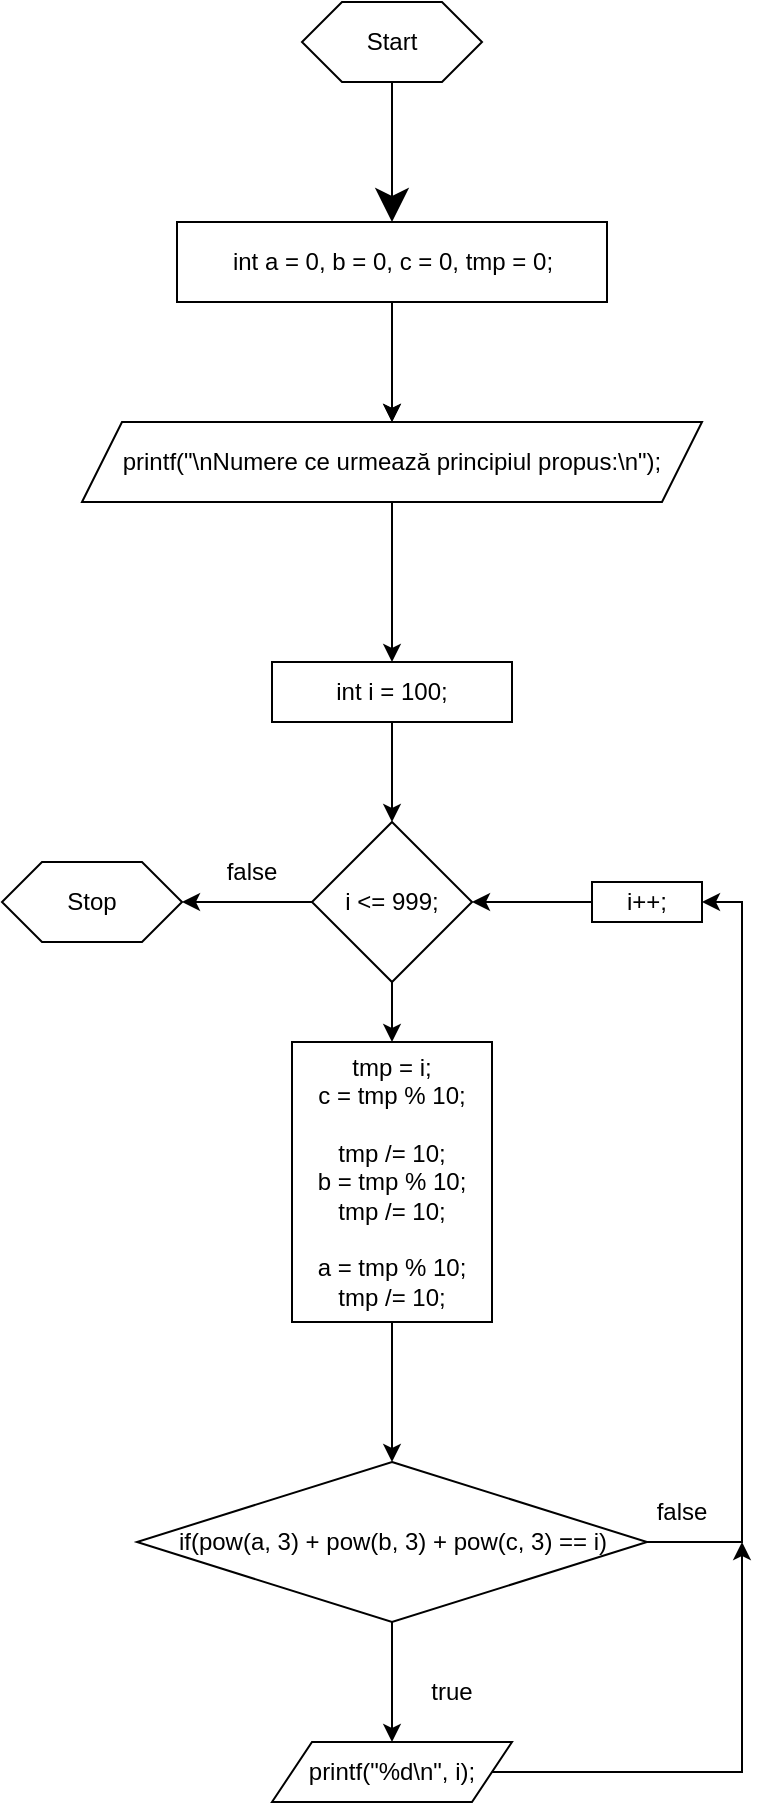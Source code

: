 <mxfile version="15.9.4" type="device"><diagram id="nnQUtWAJWJH2Qj9a5f4x" name="Page-1"><mxGraphModel dx="1061" dy="2091" grid="1" gridSize="10" guides="1" tooltips="1" connect="1" arrows="1" fold="1" page="1" pageScale="1" pageWidth="850" pageHeight="1100" math="0" shadow="0"><root><mxCell id="0"/><mxCell id="1" parent="0"/><mxCell id="dOl9QHobd6T0wglWc3a1-1" value="Start" style="shape=hexagon;perimeter=hexagonPerimeter2;whiteSpace=wrap;html=1;fixedSize=1;hachureGap=4;pointerEvents=0;" parent="1" vertex="1"><mxGeometry x="150" y="-390" width="90" height="40" as="geometry"/></mxCell><mxCell id="dOl9QHobd6T0wglWc3a1-58" value="" style="endArrow=classic;html=1;startSize=14;endSize=14;sourcePerimeterSpacing=8;targetPerimeterSpacing=8;exitX=0.5;exitY=1;exitDx=0;exitDy=0;entryX=0.5;entryY=0;entryDx=0;entryDy=0;" parent="1" source="dOl9QHobd6T0wglWc3a1-1" edge="1" target="CpdCPy6L89_F3SrAanfq-1"><mxGeometry width="50" height="50" relative="1" as="geometry"><mxPoint x="280" y="-300" as="sourcePoint"/><mxPoint x="195" y="-290" as="targetPoint"/></mxGeometry></mxCell><mxCell id="CpdCPy6L89_F3SrAanfq-3" value="" style="edgeStyle=orthogonalEdgeStyle;rounded=0;orthogonalLoop=1;jettySize=auto;html=1;" edge="1" parent="1" source="CpdCPy6L89_F3SrAanfq-1" target="CpdCPy6L89_F3SrAanfq-2"><mxGeometry relative="1" as="geometry"/></mxCell><mxCell id="CpdCPy6L89_F3SrAanfq-4" value="" style="edgeStyle=orthogonalEdgeStyle;rounded=0;orthogonalLoop=1;jettySize=auto;html=1;" edge="1" parent="1" source="CpdCPy6L89_F3SrAanfq-1" target="CpdCPy6L89_F3SrAanfq-2"><mxGeometry relative="1" as="geometry"/></mxCell><mxCell id="CpdCPy6L89_F3SrAanfq-1" value="int a = 0, b = 0, c = 0, tmp = 0;" style="rounded=0;whiteSpace=wrap;html=1;" vertex="1" parent="1"><mxGeometry x="87.5" y="-280" width="215" height="40" as="geometry"/></mxCell><mxCell id="CpdCPy6L89_F3SrAanfq-7" value="" style="edgeStyle=orthogonalEdgeStyle;rounded=0;orthogonalLoop=1;jettySize=auto;html=1;" edge="1" parent="1" source="CpdCPy6L89_F3SrAanfq-2" target="CpdCPy6L89_F3SrAanfq-6"><mxGeometry relative="1" as="geometry"/></mxCell><mxCell id="CpdCPy6L89_F3SrAanfq-2" value="printf(&quot;\nNumere ce urmează principiul propus:\n&quot;);" style="shape=parallelogram;perimeter=parallelogramPerimeter;whiteSpace=wrap;html=1;fixedSize=1;" vertex="1" parent="1"><mxGeometry x="40" y="-180" width="310" height="40" as="geometry"/></mxCell><mxCell id="CpdCPy6L89_F3SrAanfq-9" value="" style="edgeStyle=orthogonalEdgeStyle;rounded=0;orthogonalLoop=1;jettySize=auto;html=1;" edge="1" parent="1" source="CpdCPy6L89_F3SrAanfq-6" target="CpdCPy6L89_F3SrAanfq-8"><mxGeometry relative="1" as="geometry"/></mxCell><mxCell id="CpdCPy6L89_F3SrAanfq-6" value="int i = 100;" style="rounded=0;whiteSpace=wrap;html=1;" vertex="1" parent="1"><mxGeometry x="135" y="-60" width="120" height="30" as="geometry"/></mxCell><mxCell id="CpdCPy6L89_F3SrAanfq-12" value="" style="edgeStyle=orthogonalEdgeStyle;rounded=0;orthogonalLoop=1;jettySize=auto;html=1;" edge="1" parent="1" source="CpdCPy6L89_F3SrAanfq-8" target="CpdCPy6L89_F3SrAanfq-10"><mxGeometry relative="1" as="geometry"/></mxCell><mxCell id="CpdCPy6L89_F3SrAanfq-22" value="" style="edgeStyle=orthogonalEdgeStyle;rounded=0;orthogonalLoop=1;jettySize=auto;html=1;" edge="1" parent="1" source="CpdCPy6L89_F3SrAanfq-8" target="CpdCPy6L89_F3SrAanfq-21"><mxGeometry relative="1" as="geometry"/></mxCell><mxCell id="CpdCPy6L89_F3SrAanfq-8" value="i &lt;= 999;" style="rhombus;whiteSpace=wrap;html=1;" vertex="1" parent="1"><mxGeometry x="155" y="20" width="80" height="80" as="geometry"/></mxCell><mxCell id="CpdCPy6L89_F3SrAanfq-14" value="" style="edgeStyle=orthogonalEdgeStyle;rounded=0;orthogonalLoop=1;jettySize=auto;html=1;" edge="1" parent="1" source="CpdCPy6L89_F3SrAanfq-10" target="CpdCPy6L89_F3SrAanfq-13"><mxGeometry relative="1" as="geometry"/></mxCell><mxCell id="CpdCPy6L89_F3SrAanfq-10" value="tmp = i; &lt;br&gt;c = tmp % 10; &lt;br&gt;&lt;br&gt;tmp /= 10; &lt;br&gt;b = tmp % 10;&lt;br&gt;tmp /= 10; &lt;br&gt;&lt;br&gt;a = tmp % 10; &lt;br&gt;tmp /= 10;" style="rounded=0;whiteSpace=wrap;html=1;" vertex="1" parent="1"><mxGeometry x="145" y="130" width="100" height="140" as="geometry"/></mxCell><mxCell id="CpdCPy6L89_F3SrAanfq-18" style="edgeStyle=orthogonalEdgeStyle;rounded=0;orthogonalLoop=1;jettySize=auto;html=1;" edge="1" parent="1" source="CpdCPy6L89_F3SrAanfq-13"><mxGeometry relative="1" as="geometry"><mxPoint x="350" y="60" as="targetPoint"/><Array as="points"><mxPoint x="370" y="380"/><mxPoint x="370" y="60"/></Array></mxGeometry></mxCell><mxCell id="CpdCPy6L89_F3SrAanfq-13" value="if(pow(a, 3) + pow(b, 3) + pow(c, 3) == i)" style="rhombus;whiteSpace=wrap;html=1;" vertex="1" parent="1"><mxGeometry x="67.5" y="340" width="255" height="80" as="geometry"/></mxCell><mxCell id="CpdCPy6L89_F3SrAanfq-15" value="" style="endArrow=classic;html=1;rounded=0;exitX=0.5;exitY=1;exitDx=0;exitDy=0;" edge="1" parent="1" source="CpdCPy6L89_F3SrAanfq-13" target="CpdCPy6L89_F3SrAanfq-16"><mxGeometry width="50" height="50" relative="1" as="geometry"><mxPoint x="150" y="520" as="sourcePoint"/><mxPoint x="200" y="470" as="targetPoint"/></mxGeometry></mxCell><mxCell id="CpdCPy6L89_F3SrAanfq-20" style="edgeStyle=orthogonalEdgeStyle;rounded=0;orthogonalLoop=1;jettySize=auto;html=1;entryX=1;entryY=1;entryDx=0;entryDy=0;" edge="1" parent="1" source="CpdCPy6L89_F3SrAanfq-16" target="CpdCPy6L89_F3SrAanfq-19"><mxGeometry relative="1" as="geometry"/></mxCell><mxCell id="CpdCPy6L89_F3SrAanfq-16" value="printf(&quot;%d\n&quot;, i);" style="shape=parallelogram;perimeter=parallelogramPerimeter;whiteSpace=wrap;html=1;fixedSize=1;" vertex="1" parent="1"><mxGeometry x="135" y="480" width="120" height="30" as="geometry"/></mxCell><mxCell id="CpdCPy6L89_F3SrAanfq-17" value="true" style="text;html=1;strokeColor=none;fillColor=none;align=center;verticalAlign=middle;whiteSpace=wrap;rounded=0;" vertex="1" parent="1"><mxGeometry x="195" y="440" width="60" height="30" as="geometry"/></mxCell><mxCell id="CpdCPy6L89_F3SrAanfq-19" value="false" style="text;html=1;strokeColor=none;fillColor=none;align=center;verticalAlign=middle;whiteSpace=wrap;rounded=0;" vertex="1" parent="1"><mxGeometry x="310" y="350" width="60" height="30" as="geometry"/></mxCell><mxCell id="CpdCPy6L89_F3SrAanfq-21" value="Stop" style="shape=hexagon;perimeter=hexagonPerimeter2;whiteSpace=wrap;html=1;fixedSize=1;hachureGap=4;pointerEvents=0;" vertex="1" parent="1"><mxGeometry y="40" width="90" height="40" as="geometry"/></mxCell><mxCell id="CpdCPy6L89_F3SrAanfq-23" value="false" style="text;html=1;strokeColor=none;fillColor=none;align=center;verticalAlign=middle;whiteSpace=wrap;rounded=0;" vertex="1" parent="1"><mxGeometry x="95" y="30" width="60" height="30" as="geometry"/></mxCell><mxCell id="CpdCPy6L89_F3SrAanfq-25" style="edgeStyle=orthogonalEdgeStyle;rounded=0;orthogonalLoop=1;jettySize=auto;html=1;entryX=1;entryY=0.5;entryDx=0;entryDy=0;" edge="1" parent="1" source="CpdCPy6L89_F3SrAanfq-24" target="CpdCPy6L89_F3SrAanfq-8"><mxGeometry relative="1" as="geometry"/></mxCell><mxCell id="CpdCPy6L89_F3SrAanfq-24" value="i++;" style="rounded=0;whiteSpace=wrap;html=1;" vertex="1" parent="1"><mxGeometry x="295" y="50" width="55" height="20" as="geometry"/></mxCell></root></mxGraphModel></diagram></mxfile>